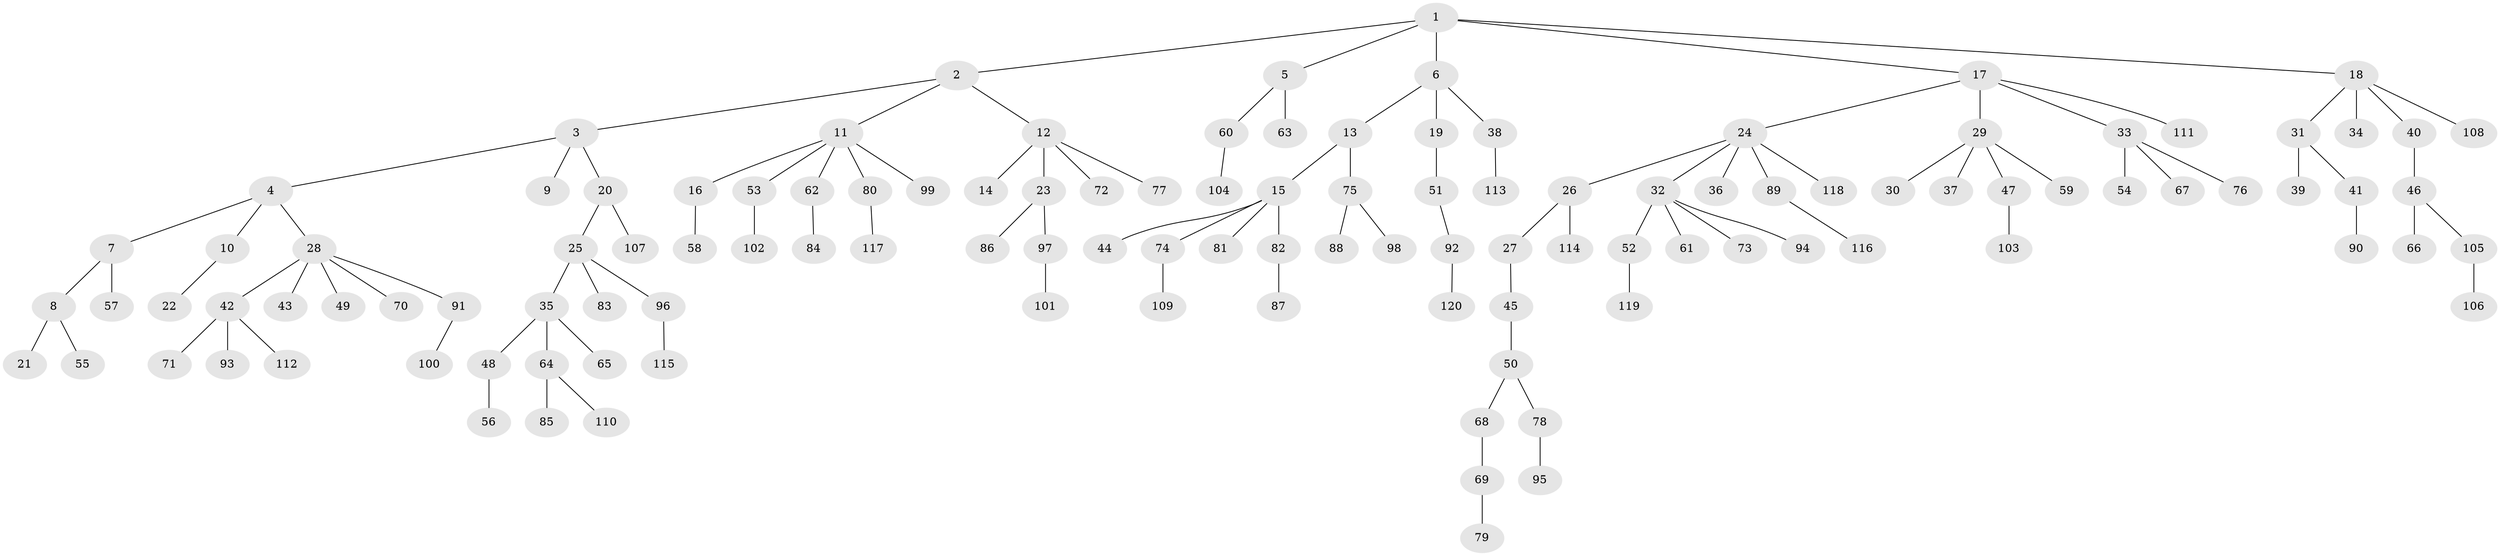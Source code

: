// coarse degree distribution, {2: 0.08333333333333333, 3: 0.027777777777777776, 1: 0.8055555555555556, 21: 0.027777777777777776, 5: 0.027777777777777776, 6: 0.027777777777777776}
// Generated by graph-tools (version 1.1) at 2025/55/03/04/25 21:55:42]
// undirected, 120 vertices, 119 edges
graph export_dot {
graph [start="1"]
  node [color=gray90,style=filled];
  1;
  2;
  3;
  4;
  5;
  6;
  7;
  8;
  9;
  10;
  11;
  12;
  13;
  14;
  15;
  16;
  17;
  18;
  19;
  20;
  21;
  22;
  23;
  24;
  25;
  26;
  27;
  28;
  29;
  30;
  31;
  32;
  33;
  34;
  35;
  36;
  37;
  38;
  39;
  40;
  41;
  42;
  43;
  44;
  45;
  46;
  47;
  48;
  49;
  50;
  51;
  52;
  53;
  54;
  55;
  56;
  57;
  58;
  59;
  60;
  61;
  62;
  63;
  64;
  65;
  66;
  67;
  68;
  69;
  70;
  71;
  72;
  73;
  74;
  75;
  76;
  77;
  78;
  79;
  80;
  81;
  82;
  83;
  84;
  85;
  86;
  87;
  88;
  89;
  90;
  91;
  92;
  93;
  94;
  95;
  96;
  97;
  98;
  99;
  100;
  101;
  102;
  103;
  104;
  105;
  106;
  107;
  108;
  109;
  110;
  111;
  112;
  113;
  114;
  115;
  116;
  117;
  118;
  119;
  120;
  1 -- 2;
  1 -- 5;
  1 -- 6;
  1 -- 17;
  1 -- 18;
  2 -- 3;
  2 -- 11;
  2 -- 12;
  3 -- 4;
  3 -- 9;
  3 -- 20;
  4 -- 7;
  4 -- 10;
  4 -- 28;
  5 -- 60;
  5 -- 63;
  6 -- 13;
  6 -- 19;
  6 -- 38;
  7 -- 8;
  7 -- 57;
  8 -- 21;
  8 -- 55;
  10 -- 22;
  11 -- 16;
  11 -- 53;
  11 -- 62;
  11 -- 80;
  11 -- 99;
  12 -- 14;
  12 -- 23;
  12 -- 72;
  12 -- 77;
  13 -- 15;
  13 -- 75;
  15 -- 44;
  15 -- 74;
  15 -- 81;
  15 -- 82;
  16 -- 58;
  17 -- 24;
  17 -- 29;
  17 -- 33;
  17 -- 111;
  18 -- 31;
  18 -- 34;
  18 -- 40;
  18 -- 108;
  19 -- 51;
  20 -- 25;
  20 -- 107;
  23 -- 86;
  23 -- 97;
  24 -- 26;
  24 -- 32;
  24 -- 36;
  24 -- 89;
  24 -- 118;
  25 -- 35;
  25 -- 83;
  25 -- 96;
  26 -- 27;
  26 -- 114;
  27 -- 45;
  28 -- 42;
  28 -- 43;
  28 -- 49;
  28 -- 70;
  28 -- 91;
  29 -- 30;
  29 -- 37;
  29 -- 47;
  29 -- 59;
  31 -- 39;
  31 -- 41;
  32 -- 52;
  32 -- 61;
  32 -- 73;
  32 -- 94;
  33 -- 54;
  33 -- 67;
  33 -- 76;
  35 -- 48;
  35 -- 64;
  35 -- 65;
  38 -- 113;
  40 -- 46;
  41 -- 90;
  42 -- 71;
  42 -- 93;
  42 -- 112;
  45 -- 50;
  46 -- 66;
  46 -- 105;
  47 -- 103;
  48 -- 56;
  50 -- 68;
  50 -- 78;
  51 -- 92;
  52 -- 119;
  53 -- 102;
  60 -- 104;
  62 -- 84;
  64 -- 85;
  64 -- 110;
  68 -- 69;
  69 -- 79;
  74 -- 109;
  75 -- 88;
  75 -- 98;
  78 -- 95;
  80 -- 117;
  82 -- 87;
  89 -- 116;
  91 -- 100;
  92 -- 120;
  96 -- 115;
  97 -- 101;
  105 -- 106;
}
